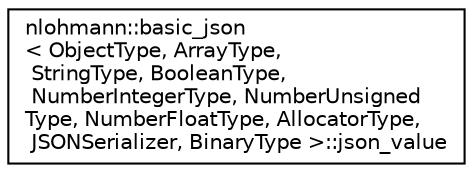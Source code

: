 digraph "Graphical Class Hierarchy"
{
  edge [fontname="Helvetica",fontsize="10",labelfontname="Helvetica",labelfontsize="10"];
  node [fontname="Helvetica",fontsize="10",shape=record];
  rankdir="LR";
  Node0 [label="nlohmann::basic_json\l\< ObjectType, ArrayType,\l StringType, BooleanType,\l NumberIntegerType, NumberUnsigned\lType, NumberFloatType, AllocatorType,\l JSONSerializer, BinaryType \>::json_value",height=0.2,width=0.4,color="black", fillcolor="white", style="filled",URL="$unionnlohmann_1_1basic__json_1_1json__value.html",tooltip="a JSON value "];
}
